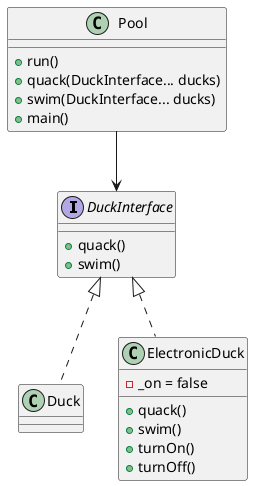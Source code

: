 @startuml
interface DuckInterface {
    +quack()
    +swim()
}
class Duck  {
}
class ElectronicDuck  {
    -_on = false
    +quack()
    +swim()
    +turnOn()
    +turnOff()
    
}
DuckInterface <|.. ElectronicDuck
DuckInterface <|.. Duck
class Pool {
    +run()
    +quack(DuckInterface... ducks)
    +swim(DuckInterface... ducks)
    +main()
}
Pool --> DuckInterface
@enduml

